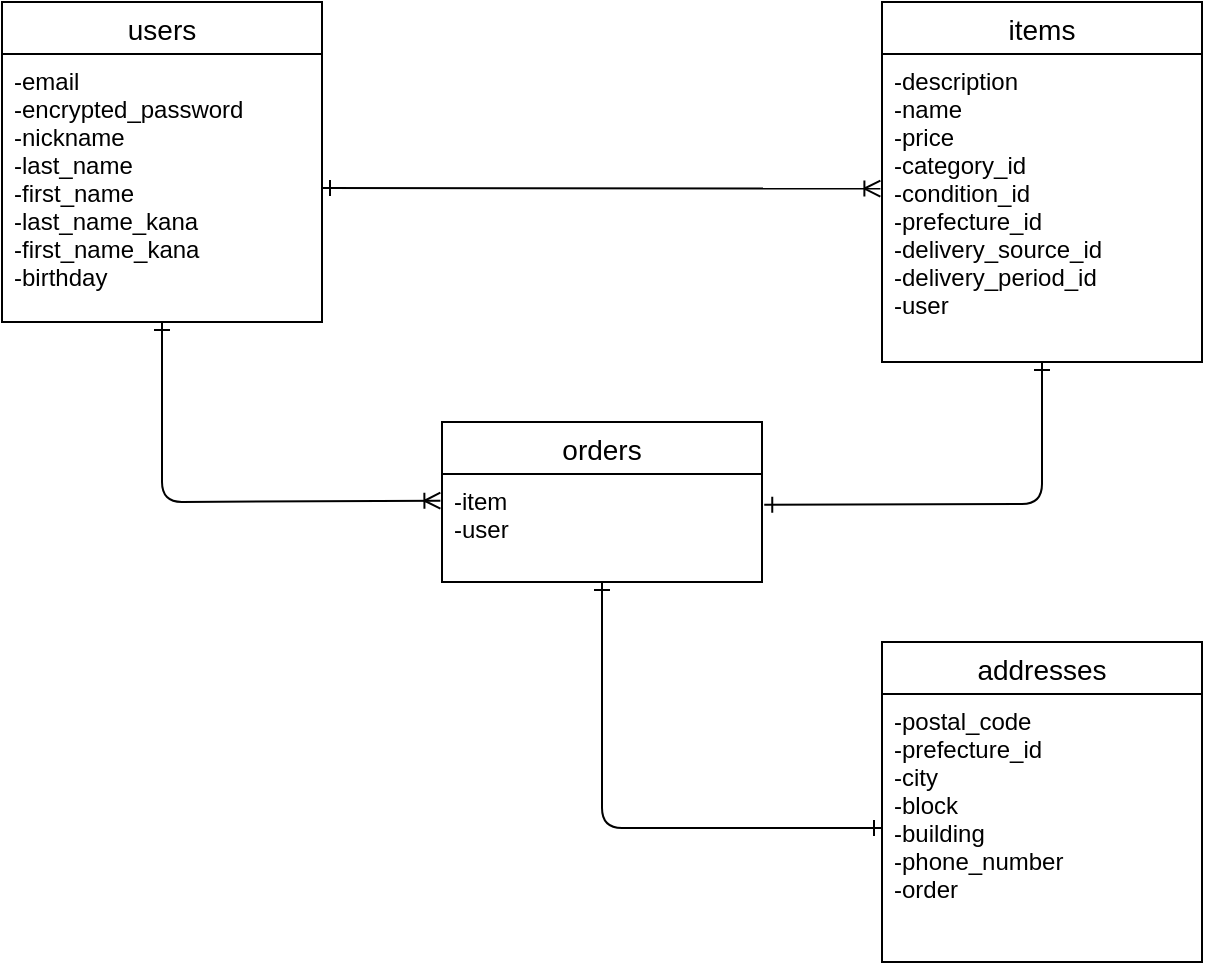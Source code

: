 <mxfile>
    <diagram id="2wrDs6pzG6ccbKl_XjVL" name="ページ1">
        <mxGraphModel dx="1306" dy="647" grid="1" gridSize="10" guides="1" tooltips="1" connect="1" arrows="1" fold="1" page="1" pageScale="1" pageWidth="827" pageHeight="1169" math="0" shadow="0">
            <root>
                <mxCell id="0"/>
                <mxCell id="1" parent="0"/>
                <mxCell id="2" value="users" style="swimlane;fontStyle=0;childLayout=stackLayout;horizontal=1;startSize=26;horizontalStack=0;resizeParent=1;resizeParentMax=0;resizeLast=0;collapsible=1;marginBottom=0;align=center;fontSize=14;" parent="1" vertex="1">
                    <mxGeometry x="120" y="80" width="160" height="160" as="geometry"/>
                </mxCell>
                <mxCell id="6" value="addresses" style="swimlane;fontStyle=0;childLayout=stackLayout;horizontal=1;startSize=26;horizontalStack=0;resizeParent=1;resizeParentMax=0;resizeLast=0;collapsible=1;marginBottom=0;align=center;fontSize=14;" parent="1" vertex="1">
                    <mxGeometry x="560" y="400" width="160" height="160" as="geometry"/>
                </mxCell>
                <mxCell id="7" value="-postal_code&#10;-prefecture_id&#10;-city&#10;-block&#10;-building&#10;-phone_number&#10;-order&#10;&#10;" style="text;strokeColor=none;fillColor=none;spacingLeft=4;spacingRight=4;overflow=hidden;rotatable=0;points=[[0,0.5],[1,0.5]];portConstraint=eastwest;fontSize=12;" parent="6" vertex="1">
                    <mxGeometry y="26" width="160" height="134" as="geometry"/>
                </mxCell>
                <mxCell id="10" value="items" style="swimlane;fontStyle=0;childLayout=stackLayout;horizontal=1;startSize=26;horizontalStack=0;resizeParent=1;resizeParentMax=0;resizeLast=0;collapsible=1;marginBottom=0;align=center;fontSize=14;" parent="1" vertex="1">
                    <mxGeometry x="560" y="80" width="160" height="180" as="geometry"/>
                </mxCell>
                <mxCell id="11" value="-description&#10;-name&#10;-price&#10;-category_id&#10;-condition_id&#10;-prefecture_id&#10;-delivery_source_id&#10;-delivery_period_id&#10;-user&#10;" style="text;strokeColor=none;fillColor=none;spacingLeft=4;spacingRight=4;overflow=hidden;rotatable=0;points=[[0,0.5],[1,0.5]];portConstraint=eastwest;fontSize=12;" parent="10" vertex="1">
                    <mxGeometry y="26" width="160" height="154" as="geometry"/>
                </mxCell>
                <mxCell id="21" value="orders" style="swimlane;fontStyle=0;childLayout=stackLayout;horizontal=1;startSize=26;horizontalStack=0;resizeParent=1;resizeParentMax=0;resizeLast=0;collapsible=1;marginBottom=0;align=center;fontSize=14;" parent="1" vertex="1">
                    <mxGeometry x="340" y="290" width="160" height="80" as="geometry"/>
                </mxCell>
                <mxCell id="22" value="-item&#10;-user&#10;&#10;" style="text;strokeColor=none;fillColor=none;spacingLeft=4;spacingRight=4;overflow=hidden;rotatable=0;points=[[0,0.5],[1,0.5]];portConstraint=eastwest;fontSize=12;" parent="21" vertex="1">
                    <mxGeometry y="26" width="160" height="54" as="geometry"/>
                </mxCell>
                <mxCell id="45" style="edgeStyle=none;html=1;exitX=1;exitY=0.5;exitDx=0;exitDy=0;entryX=-0.005;entryY=0.437;entryDx=0;entryDy=0;entryPerimeter=0;fontColor=#FF3333;startArrow=ERone;startFill=0;endArrow=ERoneToMany;endFill=0;" parent="1" source="3" target="11" edge="1">
                    <mxGeometry relative="1" as="geometry"/>
                </mxCell>
                <mxCell id="3" value="-email&#10;-encrypted_password&#10;-nickname&#10;-last_name&#10;-first_name&#10;-last_name_kana&#10;-first_name_kana&#10;-birthday&#10;" style="text;strokeColor=none;fillColor=none;spacingLeft=4;spacingRight=4;overflow=hidden;rotatable=0;points=[[0,0.5],[1,0.5]];portConstraint=eastwest;fontSize=12;" parent="1" vertex="1">
                    <mxGeometry x="120" y="106" width="160" height="134" as="geometry"/>
                </mxCell>
                <mxCell id="46" style="edgeStyle=none;html=1;fontColor=#FF3333;startArrow=ERoneToMany;startFill=0;endArrow=ERone;endFill=0;exitX=-0.005;exitY=0.247;exitDx=0;exitDy=0;exitPerimeter=0;" parent="1" source="22" edge="1">
                    <mxGeometry relative="1" as="geometry">
                        <mxPoint x="320" y="373" as="sourcePoint"/>
                        <mxPoint x="200" y="240" as="targetPoint"/>
                        <Array as="points">
                            <mxPoint x="200" y="330"/>
                        </Array>
                    </mxGeometry>
                </mxCell>
                <mxCell id="47" style="edgeStyle=none;html=1;exitX=1.007;exitY=0.284;exitDx=0;exitDy=0;fontColor=#FF3333;startArrow=ERone;startFill=0;endArrow=ERone;endFill=0;exitPerimeter=0;" parent="1" source="22" edge="1">
                    <mxGeometry relative="1" as="geometry">
                        <mxPoint x="640" y="260" as="targetPoint"/>
                        <Array as="points">
                            <mxPoint x="640" y="331"/>
                        </Array>
                    </mxGeometry>
                </mxCell>
                <mxCell id="48" style="edgeStyle=none;html=1;exitX=0;exitY=0.5;exitDx=0;exitDy=0;entryX=0.5;entryY=1;entryDx=0;entryDy=0;entryPerimeter=0;fontColor=#FF3333;startArrow=ERone;startFill=0;endArrow=ERone;endFill=0;" parent="1" source="7" target="22" edge="1">
                    <mxGeometry relative="1" as="geometry">
                        <Array as="points">
                            <mxPoint x="420" y="493"/>
                        </Array>
                    </mxGeometry>
                </mxCell>
            </root>
        </mxGraphModel>
    </diagram>
</mxfile>